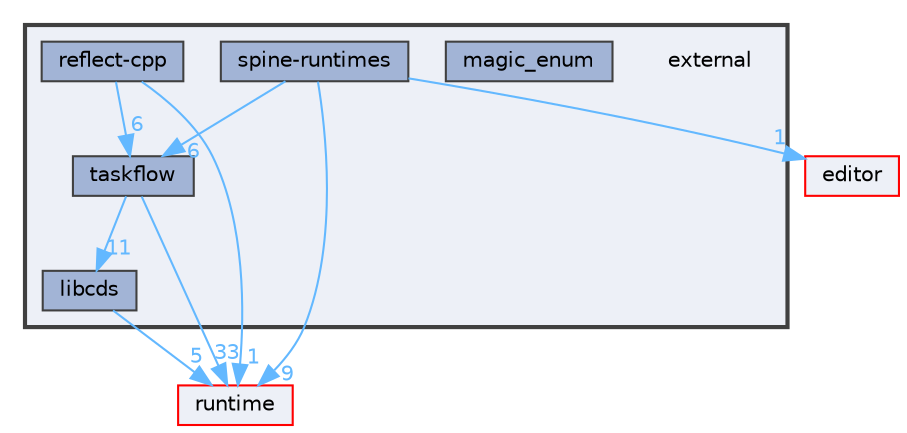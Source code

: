 digraph "external"
{
 // LATEX_PDF_SIZE
  bgcolor="transparent";
  edge [fontname=Helvetica,fontsize=10,labelfontname=Helvetica,labelfontsize=10];
  node [fontname=Helvetica,fontsize=10,shape=box,height=0.2,width=0.4];
  compound=true
  subgraph clusterdir_397d9aeee4af8edecac90968d93b57df {
    graph [ bgcolor="#edf0f7", pencolor="grey25", label="", fontname=Helvetica,fontsize=10 style="filled,bold", URL="dir_397d9aeee4af8edecac90968d93b57df.html",tooltip=""]
    dir_397d9aeee4af8edecac90968d93b57df [shape=plaintext, label="external"];
  dir_ab6169dce0214f69bd11de922f7415d8 [label="libcds", fillcolor="#a2b4d6", color="grey25", style="filled", URL="dir_ab6169dce0214f69bd11de922f7415d8.html",tooltip=""];
  dir_af2dcfa1926f5a7bd23e7db2644d2a44 [label="magic_enum", fillcolor="#a2b4d6", color="grey25", style="filled", URL="dir_af2dcfa1926f5a7bd23e7db2644d2a44.html",tooltip=""];
  dir_ec22af54b9d0dc12688f514bfd105c6b [label="reflect-cpp", fillcolor="#a2b4d6", color="grey25", style="filled", URL="dir_ec22af54b9d0dc12688f514bfd105c6b.html",tooltip=""];
  dir_94c52e4671823048607ba4e9620d2ef0 [label="spine-runtimes", fillcolor="#a2b4d6", color="grey25", style="filled", URL="dir_94c52e4671823048607ba4e9620d2ef0.html",tooltip=""];
  dir_a586d2919c2294cf68ed57ec5a464d2f [label="taskflow", fillcolor="#a2b4d6", color="grey25", style="filled", URL="dir_a586d2919c2294cf68ed57ec5a464d2f.html",tooltip="root taskflow include dir"];
  }
  dir_cb031e414f281a658b23dddb30bb9d2c [label="runtime", fillcolor="#edf0f7", color="red", style="filled", URL="dir_cb031e414f281a658b23dddb30bb9d2c.html",tooltip=""];
  dir_bac5aa69239d34ac960582aca466258e [label="editor", fillcolor="#edf0f7", color="red", style="filled", URL="dir_bac5aa69239d34ac960582aca466258e.html",tooltip=""];
  dir_ab6169dce0214f69bd11de922f7415d8->dir_cb031e414f281a658b23dddb30bb9d2c [headlabel="5", labeldistance=1.5 headhref="dir_000445_000628.html" href="dir_000445_000628.html" color="steelblue1" fontcolor="steelblue1"];
  dir_ec22af54b9d0dc12688f514bfd105c6b->dir_a586d2919c2294cf68ed57ec5a464d2f [headlabel="6", labeldistance=1.5 headhref="dir_000601_000819.html" href="dir_000601_000819.html" color="steelblue1" fontcolor="steelblue1"];
  dir_ec22af54b9d0dc12688f514bfd105c6b->dir_cb031e414f281a658b23dddb30bb9d2c [headlabel="1", labeldistance=1.5 headhref="dir_000601_000628.html" href="dir_000601_000628.html" color="steelblue1" fontcolor="steelblue1"];
  dir_94c52e4671823048607ba4e9620d2ef0->dir_a586d2919c2294cf68ed57ec5a464d2f [headlabel="6", labeldistance=1.5 headhref="dir_000733_000819.html" href="dir_000733_000819.html" color="steelblue1" fontcolor="steelblue1"];
  dir_94c52e4671823048607ba4e9620d2ef0->dir_bac5aa69239d34ac960582aca466258e [headlabel="1", labeldistance=1.5 headhref="dir_000733_000235.html" href="dir_000733_000235.html" color="steelblue1" fontcolor="steelblue1"];
  dir_94c52e4671823048607ba4e9620d2ef0->dir_cb031e414f281a658b23dddb30bb9d2c [headlabel="9", labeldistance=1.5 headhref="dir_000733_000628.html" href="dir_000733_000628.html" color="steelblue1" fontcolor="steelblue1"];
  dir_a586d2919c2294cf68ed57ec5a464d2f->dir_ab6169dce0214f69bd11de922f7415d8 [headlabel="11", labeldistance=1.5 headhref="dir_000819_000445.html" href="dir_000819_000445.html" color="steelblue1" fontcolor="steelblue1"];
  dir_a586d2919c2294cf68ed57ec5a464d2f->dir_cb031e414f281a658b23dddb30bb9d2c [headlabel="33", labeldistance=1.5 headhref="dir_000819_000628.html" href="dir_000819_000628.html" color="steelblue1" fontcolor="steelblue1"];
}
